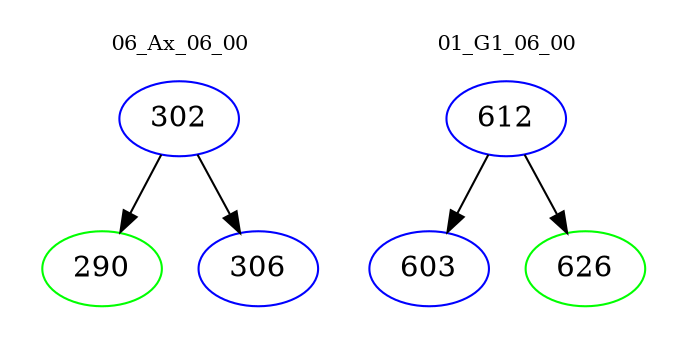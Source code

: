 digraph{
subgraph cluster_0 {
color = white
label = "06_Ax_06_00";
fontsize=10;
T0_302 [label="302", color="blue"]
T0_302 -> T0_290 [color="black"]
T0_290 [label="290", color="green"]
T0_302 -> T0_306 [color="black"]
T0_306 [label="306", color="blue"]
}
subgraph cluster_1 {
color = white
label = "01_G1_06_00";
fontsize=10;
T1_612 [label="612", color="blue"]
T1_612 -> T1_603 [color="black"]
T1_603 [label="603", color="blue"]
T1_612 -> T1_626 [color="black"]
T1_626 [label="626", color="green"]
}
}

